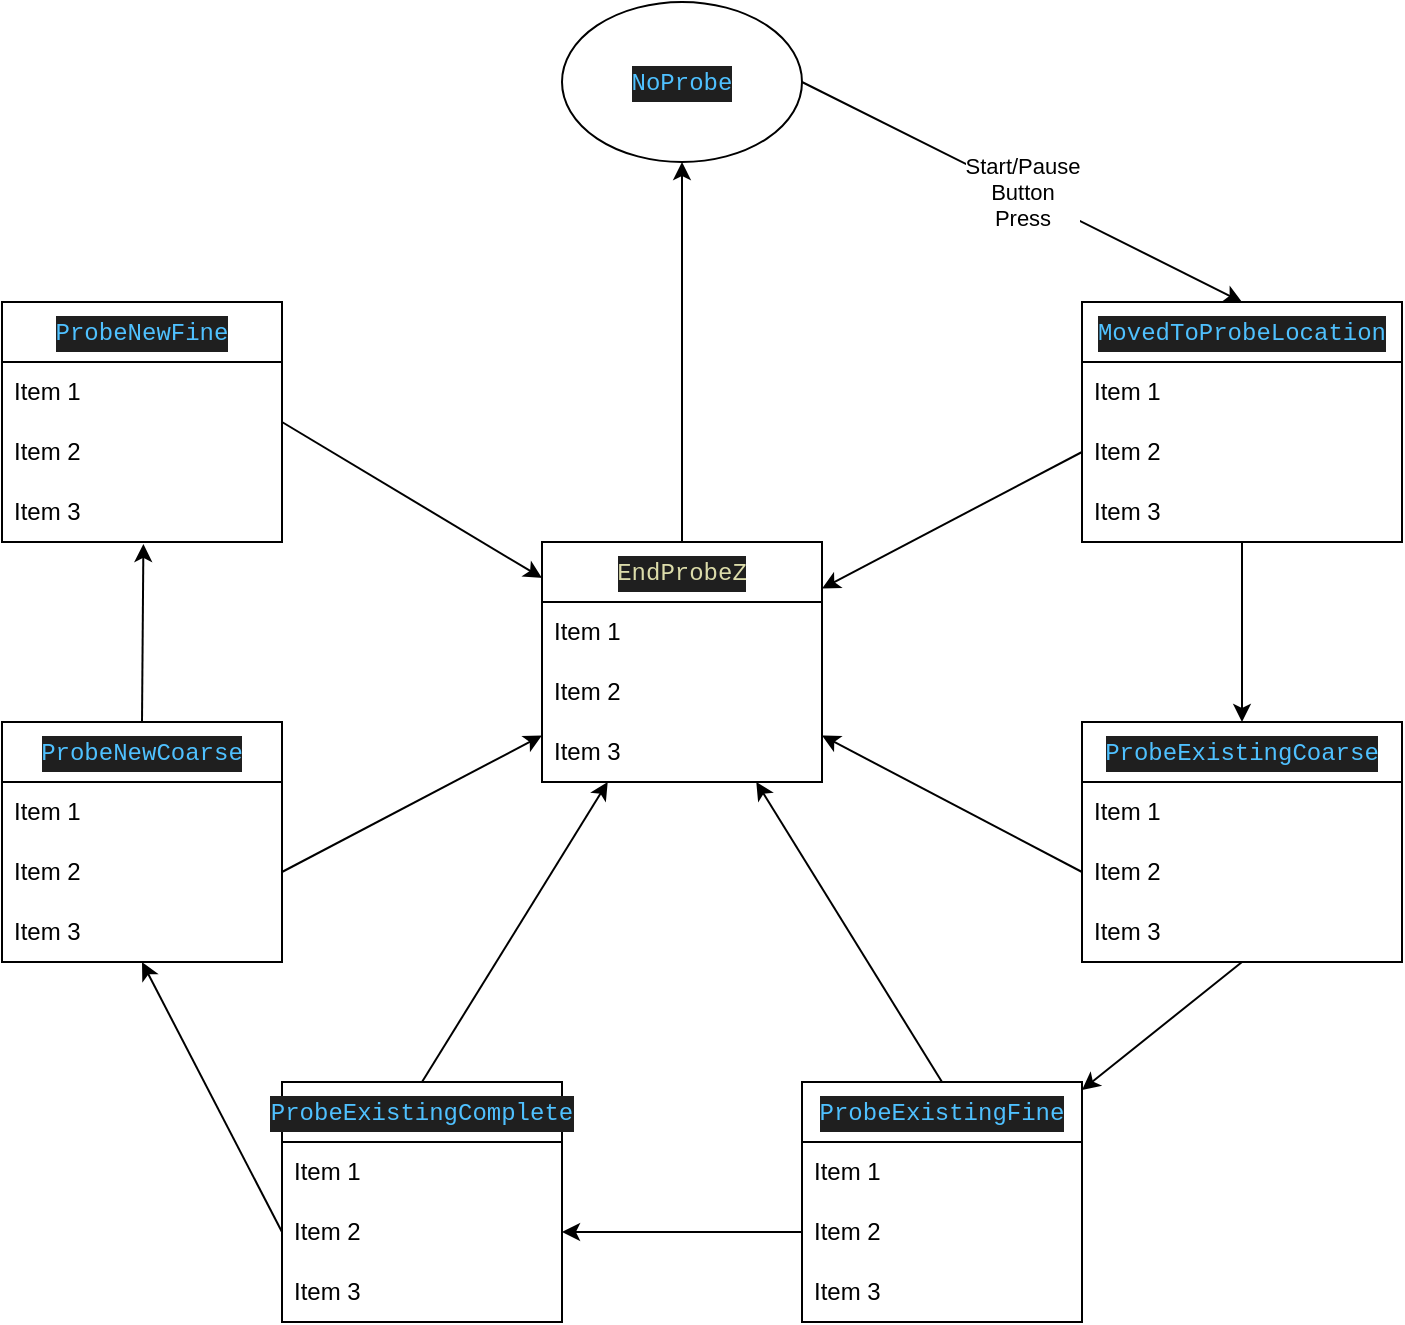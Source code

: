 <mxfile>
    <diagram name="Page-1" id="R8vbs24rXNvfsjVEdg_-">
        <mxGraphModel dx="1014" dy="783" grid="1" gridSize="10" guides="1" tooltips="1" connect="1" arrows="1" fold="1" page="1" pageScale="1" pageWidth="850" pageHeight="1100" math="0" shadow="0">
            <root>
                <mxCell id="0"/>
                <mxCell id="1" parent="0"/>
                <mxCell id="3" value="Start/Pause&lt;br&gt;Button&lt;br&gt;Press" style="edgeStyle=none;html=1;exitX=1;exitY=0.5;exitDx=0;exitDy=0;entryX=0.5;entryY=0;entryDx=0;entryDy=0;fontFamily=Helvetica;" edge="1" parent="1" source="GGa1gEosRBk-k2t77vzj-1" target="GGa1gEosRBk-k2t77vzj-2">
                    <mxGeometry relative="1" as="geometry"/>
                </mxCell>
                <mxCell id="GGa1gEosRBk-k2t77vzj-1" value="&lt;div style=&quot;color: rgb(204, 204, 204); background-color: rgb(31, 31, 31); font-family: Menlo, Monaco, &amp;quot;Courier New&amp;quot;, monospace; line-height: 18px;&quot;&gt;&lt;span style=&quot;color: #4fc1ff;&quot;&gt;NoProbe&lt;/span&gt;&lt;/div&gt;" style="ellipse;whiteSpace=wrap;html=1;fontFamily=Helvetica;" parent="1" vertex="1">
                    <mxGeometry x="380" y="20" width="120" height="80" as="geometry"/>
                </mxCell>
                <mxCell id="4" style="edgeStyle=none;html=1;exitX=0.5;exitY=1;exitDx=0;exitDy=0;entryX=0.5;entryY=0;entryDx=0;entryDy=0;fontFamily=Helvetica;" edge="1" parent="1" source="GGa1gEosRBk-k2t77vzj-2" target="GGa1gEosRBk-k2t77vzj-6">
                    <mxGeometry relative="1" as="geometry"/>
                </mxCell>
                <mxCell id="GGa1gEosRBk-k2t77vzj-2" value="&lt;div style=&quot;color: rgb(204, 204, 204); background-color: rgb(31, 31, 31); font-family: Menlo, Monaco, &amp;quot;Courier New&amp;quot;, monospace; line-height: 18px;&quot;&gt;&lt;span style=&quot;color: #4fc1ff;&quot;&gt;MovedToProbeLocation&lt;/span&gt;&lt;/div&gt;" style="swimlane;fontStyle=0;childLayout=stackLayout;horizontal=1;startSize=30;horizontalStack=0;resizeParent=1;resizeParentMax=0;resizeLast=0;collapsible=1;marginBottom=0;whiteSpace=wrap;html=1;" parent="1" vertex="1">
                    <mxGeometry x="640" y="170" width="160" height="120" as="geometry"/>
                </mxCell>
                <mxCell id="GGa1gEosRBk-k2t77vzj-3" value="Item 1" style="text;strokeColor=none;fillColor=none;align=left;verticalAlign=middle;spacingLeft=4;spacingRight=4;overflow=hidden;points=[[0,0.5],[1,0.5]];portConstraint=eastwest;rotatable=0;whiteSpace=wrap;html=1;" parent="GGa1gEosRBk-k2t77vzj-2" vertex="1">
                    <mxGeometry y="30" width="160" height="30" as="geometry"/>
                </mxCell>
                <mxCell id="GGa1gEosRBk-k2t77vzj-4" value="Item 2" style="text;strokeColor=none;fillColor=none;align=left;verticalAlign=middle;spacingLeft=4;spacingRight=4;overflow=hidden;points=[[0,0.5],[1,0.5]];portConstraint=eastwest;rotatable=0;whiteSpace=wrap;html=1;" parent="GGa1gEosRBk-k2t77vzj-2" vertex="1">
                    <mxGeometry y="60" width="160" height="30" as="geometry"/>
                </mxCell>
                <mxCell id="GGa1gEosRBk-k2t77vzj-5" value="Item 3" style="text;strokeColor=none;fillColor=none;align=left;verticalAlign=middle;spacingLeft=4;spacingRight=4;overflow=hidden;points=[[0,0.5],[1,0.5]];portConstraint=eastwest;rotatable=0;whiteSpace=wrap;html=1;" parent="GGa1gEosRBk-k2t77vzj-2" vertex="1">
                    <mxGeometry y="90" width="160" height="30" as="geometry"/>
                </mxCell>
                <mxCell id="5" style="edgeStyle=none;html=1;exitX=0.5;exitY=1;exitDx=0;exitDy=0;fontFamily=Helvetica;" edge="1" parent="1" source="GGa1gEosRBk-k2t77vzj-6" target="GGa1gEosRBk-k2t77vzj-10">
                    <mxGeometry relative="1" as="geometry"/>
                </mxCell>
                <mxCell id="GGa1gEosRBk-k2t77vzj-6" value="&lt;meta charset=&quot;utf-8&quot;&gt;&lt;div style=&quot;color: rgb(204, 204, 204); background-color: rgb(31, 31, 31); font-family: Menlo, Monaco, &amp;quot;Courier New&amp;quot;, monospace; font-weight: normal; font-size: 12px; line-height: 18px;&quot;&gt;&lt;div&gt;&lt;span style=&quot;color: #4fc1ff;&quot;&gt;ProbeExistingCoarse&lt;/span&gt;&lt;/div&gt;&lt;/div&gt;" style="swimlane;fontStyle=0;childLayout=stackLayout;horizontal=1;startSize=30;horizontalStack=0;resizeParent=1;resizeParentMax=0;resizeLast=0;collapsible=1;marginBottom=0;whiteSpace=wrap;html=1;" parent="1" vertex="1">
                    <mxGeometry x="640" y="380" width="160" height="120" as="geometry"/>
                </mxCell>
                <mxCell id="GGa1gEosRBk-k2t77vzj-7" value="Item 1" style="text;strokeColor=none;fillColor=none;align=left;verticalAlign=middle;spacingLeft=4;spacingRight=4;overflow=hidden;points=[[0,0.5],[1,0.5]];portConstraint=eastwest;rotatable=0;whiteSpace=wrap;html=1;" parent="GGa1gEosRBk-k2t77vzj-6" vertex="1">
                    <mxGeometry y="30" width="160" height="30" as="geometry"/>
                </mxCell>
                <mxCell id="GGa1gEosRBk-k2t77vzj-8" value="Item 2" style="text;strokeColor=none;fillColor=none;align=left;verticalAlign=middle;spacingLeft=4;spacingRight=4;overflow=hidden;points=[[0,0.5],[1,0.5]];portConstraint=eastwest;rotatable=0;whiteSpace=wrap;html=1;" parent="GGa1gEosRBk-k2t77vzj-6" vertex="1">
                    <mxGeometry y="60" width="160" height="30" as="geometry"/>
                </mxCell>
                <mxCell id="GGa1gEosRBk-k2t77vzj-9" value="Item 3" style="text;strokeColor=none;fillColor=none;align=left;verticalAlign=middle;spacingLeft=4;spacingRight=4;overflow=hidden;points=[[0,0.5],[1,0.5]];portConstraint=eastwest;rotatable=0;whiteSpace=wrap;html=1;" parent="GGa1gEosRBk-k2t77vzj-6" vertex="1">
                    <mxGeometry y="90" width="160" height="30" as="geometry"/>
                </mxCell>
                <mxCell id="13" style="edgeStyle=none;html=1;exitX=0.5;exitY=0;exitDx=0;exitDy=0;fontFamily=Helvetica;" edge="1" parent="1" source="GGa1gEosRBk-k2t77vzj-10" target="GGa1gEosRBk-k2t77vzj-26">
                    <mxGeometry relative="1" as="geometry">
                        <mxPoint x="490" y="420" as="targetPoint"/>
                    </mxGeometry>
                </mxCell>
                <mxCell id="GGa1gEosRBk-k2t77vzj-10" value="&lt;div style=&quot;color: rgb(204, 204, 204); background-color: rgb(31, 31, 31); font-family: Menlo, Monaco, &amp;quot;Courier New&amp;quot;, monospace; line-height: 18px;&quot;&gt;&lt;span style=&quot;color: #4fc1ff;&quot;&gt;ProbeExistingFine&lt;/span&gt;&lt;/div&gt;" style="swimlane;fontStyle=0;childLayout=stackLayout;horizontal=1;startSize=30;horizontalStack=0;resizeParent=1;resizeParentMax=0;resizeLast=0;collapsible=1;marginBottom=0;whiteSpace=wrap;html=1;" parent="1" vertex="1">
                    <mxGeometry x="500" y="560" width="140" height="120" as="geometry"/>
                </mxCell>
                <mxCell id="GGa1gEosRBk-k2t77vzj-11" value="Item 1" style="text;strokeColor=none;fillColor=none;align=left;verticalAlign=middle;spacingLeft=4;spacingRight=4;overflow=hidden;points=[[0,0.5],[1,0.5]];portConstraint=eastwest;rotatable=0;whiteSpace=wrap;html=1;" parent="GGa1gEosRBk-k2t77vzj-10" vertex="1">
                    <mxGeometry y="30" width="140" height="30" as="geometry"/>
                </mxCell>
                <mxCell id="GGa1gEosRBk-k2t77vzj-12" value="Item 2" style="text;strokeColor=none;fillColor=none;align=left;verticalAlign=middle;spacingLeft=4;spacingRight=4;overflow=hidden;points=[[0,0.5],[1,0.5]];portConstraint=eastwest;rotatable=0;whiteSpace=wrap;html=1;" parent="GGa1gEosRBk-k2t77vzj-10" vertex="1">
                    <mxGeometry y="60" width="140" height="30" as="geometry"/>
                </mxCell>
                <mxCell id="GGa1gEosRBk-k2t77vzj-13" value="Item 3" style="text;strokeColor=none;fillColor=none;align=left;verticalAlign=middle;spacingLeft=4;spacingRight=4;overflow=hidden;points=[[0,0.5],[1,0.5]];portConstraint=eastwest;rotatable=0;whiteSpace=wrap;html=1;" parent="GGa1gEosRBk-k2t77vzj-10" vertex="1">
                    <mxGeometry y="90" width="140" height="30" as="geometry"/>
                </mxCell>
                <mxCell id="12" style="edgeStyle=none;html=1;exitX=0.5;exitY=0;exitDx=0;exitDy=0;fontFamily=Helvetica;" edge="1" parent="1" source="GGa1gEosRBk-k2t77vzj-14" target="GGa1gEosRBk-k2t77vzj-26">
                    <mxGeometry relative="1" as="geometry">
                        <mxPoint x="370" y="420" as="targetPoint"/>
                    </mxGeometry>
                </mxCell>
                <mxCell id="GGa1gEosRBk-k2t77vzj-14" value="&lt;div style=&quot;color: rgb(204, 204, 204); background-color: rgb(31, 31, 31); font-family: Menlo, Monaco, &amp;quot;Courier New&amp;quot;, monospace; line-height: 18px;&quot;&gt;&lt;span style=&quot;color: #4fc1ff;&quot;&gt;ProbeExistingComplete&lt;/span&gt;&lt;/div&gt;" style="swimlane;fontStyle=0;childLayout=stackLayout;horizontal=1;startSize=30;horizontalStack=0;resizeParent=1;resizeParentMax=0;resizeLast=0;collapsible=1;marginBottom=0;whiteSpace=wrap;html=1;" parent="1" vertex="1">
                    <mxGeometry x="240" y="560" width="140" height="120" as="geometry"/>
                </mxCell>
                <mxCell id="GGa1gEosRBk-k2t77vzj-15" value="Item 1" style="text;strokeColor=none;fillColor=none;align=left;verticalAlign=middle;spacingLeft=4;spacingRight=4;overflow=hidden;points=[[0,0.5],[1,0.5]];portConstraint=eastwest;rotatable=0;whiteSpace=wrap;html=1;" parent="GGa1gEosRBk-k2t77vzj-14" vertex="1">
                    <mxGeometry y="30" width="140" height="30" as="geometry"/>
                </mxCell>
                <mxCell id="GGa1gEosRBk-k2t77vzj-16" value="Item 2" style="text;strokeColor=none;fillColor=none;align=left;verticalAlign=middle;spacingLeft=4;spacingRight=4;overflow=hidden;points=[[0,0.5],[1,0.5]];portConstraint=eastwest;rotatable=0;whiteSpace=wrap;html=1;" parent="GGa1gEosRBk-k2t77vzj-14" vertex="1">
                    <mxGeometry y="60" width="140" height="30" as="geometry"/>
                </mxCell>
                <mxCell id="GGa1gEosRBk-k2t77vzj-17" value="Item 3" style="text;strokeColor=none;fillColor=none;align=left;verticalAlign=middle;spacingLeft=4;spacingRight=4;overflow=hidden;points=[[0,0.5],[1,0.5]];portConstraint=eastwest;rotatable=0;whiteSpace=wrap;html=1;" parent="GGa1gEosRBk-k2t77vzj-14" vertex="1">
                    <mxGeometry y="90" width="140" height="30" as="geometry"/>
                </mxCell>
                <mxCell id="8" style="edgeStyle=none;html=1;exitX=0.5;exitY=0;exitDx=0;exitDy=0;entryX=0.505;entryY=1.033;entryDx=0;entryDy=0;entryPerimeter=0;fontFamily=Helvetica;" edge="1" parent="1" source="GGa1gEosRBk-k2t77vzj-18" target="GGa1gEosRBk-k2t77vzj-25">
                    <mxGeometry relative="1" as="geometry"/>
                </mxCell>
                <mxCell id="GGa1gEosRBk-k2t77vzj-18" value="&lt;div style=&quot;color: rgb(204, 204, 204); background-color: rgb(31, 31, 31); font-family: Menlo, Monaco, &amp;quot;Courier New&amp;quot;, monospace; line-height: 18px;&quot;&gt;&lt;span style=&quot;color: #4fc1ff;&quot;&gt;ProbeNewCoarse&lt;/span&gt;&lt;/div&gt;" style="swimlane;fontStyle=0;childLayout=stackLayout;horizontal=1;startSize=30;horizontalStack=0;resizeParent=1;resizeParentMax=0;resizeLast=0;collapsible=1;marginBottom=0;whiteSpace=wrap;html=1;" parent="1" vertex="1">
                    <mxGeometry x="100" y="380" width="140" height="120" as="geometry"/>
                </mxCell>
                <mxCell id="GGa1gEosRBk-k2t77vzj-19" value="Item 1" style="text;strokeColor=none;fillColor=none;align=left;verticalAlign=middle;spacingLeft=4;spacingRight=4;overflow=hidden;points=[[0,0.5],[1,0.5]];portConstraint=eastwest;rotatable=0;whiteSpace=wrap;html=1;" parent="GGa1gEosRBk-k2t77vzj-18" vertex="1">
                    <mxGeometry y="30" width="140" height="30" as="geometry"/>
                </mxCell>
                <mxCell id="GGa1gEosRBk-k2t77vzj-20" value="Item 2" style="text;strokeColor=none;fillColor=none;align=left;verticalAlign=middle;spacingLeft=4;spacingRight=4;overflow=hidden;points=[[0,0.5],[1,0.5]];portConstraint=eastwest;rotatable=0;whiteSpace=wrap;html=1;" parent="GGa1gEosRBk-k2t77vzj-18" vertex="1">
                    <mxGeometry y="60" width="140" height="30" as="geometry"/>
                </mxCell>
                <mxCell id="GGa1gEosRBk-k2t77vzj-21" value="Item 3" style="text;strokeColor=none;fillColor=none;align=left;verticalAlign=middle;spacingLeft=4;spacingRight=4;overflow=hidden;points=[[0,0.5],[1,0.5]];portConstraint=eastwest;rotatable=0;whiteSpace=wrap;html=1;" parent="GGa1gEosRBk-k2t77vzj-18" vertex="1">
                    <mxGeometry y="90" width="140" height="30" as="geometry"/>
                </mxCell>
                <mxCell id="10" style="edgeStyle=none;html=1;exitX=1;exitY=0.5;exitDx=0;exitDy=0;fontFamily=Helvetica;" edge="1" parent="1" source="GGa1gEosRBk-k2t77vzj-22" target="GGa1gEosRBk-k2t77vzj-26">
                    <mxGeometry relative="1" as="geometry"/>
                </mxCell>
                <mxCell id="GGa1gEosRBk-k2t77vzj-22" value="&lt;div style=&quot;color: rgb(204, 204, 204); background-color: rgb(31, 31, 31); font-family: Menlo, Monaco, &amp;quot;Courier New&amp;quot;, monospace; line-height: 18px;&quot;&gt;&lt;span style=&quot;color: #4fc1ff;&quot;&gt;ProbeNewFine&lt;/span&gt;&lt;/div&gt;" style="swimlane;fontStyle=0;childLayout=stackLayout;horizontal=1;startSize=30;horizontalStack=0;resizeParent=1;resizeParentMax=0;resizeLast=0;collapsible=1;marginBottom=0;whiteSpace=wrap;html=1;" parent="1" vertex="1">
                    <mxGeometry x="100" y="170" width="140" height="120" as="geometry"/>
                </mxCell>
                <mxCell id="GGa1gEosRBk-k2t77vzj-23" value="Item 1" style="text;strokeColor=none;fillColor=none;align=left;verticalAlign=middle;spacingLeft=4;spacingRight=4;overflow=hidden;points=[[0,0.5],[1,0.5]];portConstraint=eastwest;rotatable=0;whiteSpace=wrap;html=1;" parent="GGa1gEosRBk-k2t77vzj-22" vertex="1">
                    <mxGeometry y="30" width="140" height="30" as="geometry"/>
                </mxCell>
                <mxCell id="GGa1gEosRBk-k2t77vzj-24" value="Item 2" style="text;strokeColor=none;fillColor=none;align=left;verticalAlign=middle;spacingLeft=4;spacingRight=4;overflow=hidden;points=[[0,0.5],[1,0.5]];portConstraint=eastwest;rotatable=0;whiteSpace=wrap;html=1;" parent="GGa1gEosRBk-k2t77vzj-22" vertex="1">
                    <mxGeometry y="60" width="140" height="30" as="geometry"/>
                </mxCell>
                <mxCell id="GGa1gEosRBk-k2t77vzj-25" value="Item 3" style="text;strokeColor=none;fillColor=none;align=left;verticalAlign=middle;spacingLeft=4;spacingRight=4;overflow=hidden;points=[[0,0.5],[1,0.5]];portConstraint=eastwest;rotatable=0;whiteSpace=wrap;html=1;" parent="GGa1gEosRBk-k2t77vzj-22" vertex="1">
                    <mxGeometry y="90" width="140" height="30" as="geometry"/>
                </mxCell>
                <mxCell id="16" style="edgeStyle=none;html=1;exitX=0.5;exitY=0;exitDx=0;exitDy=0;fontFamily=Helvetica;" edge="1" parent="1" source="GGa1gEosRBk-k2t77vzj-26" target="GGa1gEosRBk-k2t77vzj-1">
                    <mxGeometry relative="1" as="geometry"/>
                </mxCell>
                <mxCell id="GGa1gEosRBk-k2t77vzj-26" value="&lt;div style=&quot;color: rgb(204, 204, 204); background-color: rgb(31, 31, 31); font-family: Menlo, Monaco, &amp;quot;Courier New&amp;quot;, monospace; line-height: 18px;&quot;&gt;&lt;span style=&quot;color: #dcdcaa;&quot;&gt;EndProbeZ&lt;/span&gt;&lt;/div&gt;" style="swimlane;fontStyle=0;childLayout=stackLayout;horizontal=1;startSize=30;horizontalStack=0;resizeParent=1;resizeParentMax=0;resizeLast=0;collapsible=1;marginBottom=0;whiteSpace=wrap;html=1;" parent="1" vertex="1">
                    <mxGeometry x="370" y="290" width="140" height="120" as="geometry"/>
                </mxCell>
                <mxCell id="GGa1gEosRBk-k2t77vzj-27" value="Item 1" style="text;strokeColor=none;fillColor=none;align=left;verticalAlign=middle;spacingLeft=4;spacingRight=4;overflow=hidden;points=[[0,0.5],[1,0.5]];portConstraint=eastwest;rotatable=0;whiteSpace=wrap;html=1;" parent="GGa1gEosRBk-k2t77vzj-26" vertex="1">
                    <mxGeometry y="30" width="140" height="30" as="geometry"/>
                </mxCell>
                <mxCell id="GGa1gEosRBk-k2t77vzj-28" value="Item 2" style="text;strokeColor=none;fillColor=none;align=left;verticalAlign=middle;spacingLeft=4;spacingRight=4;overflow=hidden;points=[[0,0.5],[1,0.5]];portConstraint=eastwest;rotatable=0;whiteSpace=wrap;html=1;" parent="GGa1gEosRBk-k2t77vzj-26" vertex="1">
                    <mxGeometry y="60" width="140" height="30" as="geometry"/>
                </mxCell>
                <mxCell id="GGa1gEosRBk-k2t77vzj-29" value="Item 3" style="text;strokeColor=none;fillColor=none;align=left;verticalAlign=middle;spacingLeft=4;spacingRight=4;overflow=hidden;points=[[0,0.5],[1,0.5]];portConstraint=eastwest;rotatable=0;whiteSpace=wrap;html=1;" parent="GGa1gEosRBk-k2t77vzj-26" vertex="1">
                    <mxGeometry y="90" width="140" height="30" as="geometry"/>
                </mxCell>
                <mxCell id="6" style="edgeStyle=none;html=1;exitX=0;exitY=0.5;exitDx=0;exitDy=0;entryX=1;entryY=0.5;entryDx=0;entryDy=0;fontFamily=Helvetica;" edge="1" parent="1" source="GGa1gEosRBk-k2t77vzj-12" target="GGa1gEosRBk-k2t77vzj-16">
                    <mxGeometry relative="1" as="geometry"/>
                </mxCell>
                <mxCell id="7" style="edgeStyle=none;html=1;exitX=0;exitY=0.5;exitDx=0;exitDy=0;entryX=0.5;entryY=1;entryDx=0;entryDy=0;entryPerimeter=0;fontFamily=Helvetica;" edge="1" parent="1" source="GGa1gEosRBk-k2t77vzj-16" target="GGa1gEosRBk-k2t77vzj-21">
                    <mxGeometry relative="1" as="geometry"/>
                </mxCell>
                <mxCell id="11" style="edgeStyle=none;html=1;exitX=1;exitY=0.5;exitDx=0;exitDy=0;fontFamily=Helvetica;" edge="1" parent="1" source="GGa1gEosRBk-k2t77vzj-20" target="GGa1gEosRBk-k2t77vzj-26">
                    <mxGeometry relative="1" as="geometry">
                        <mxPoint x="360" y="360" as="targetPoint"/>
                    </mxGeometry>
                </mxCell>
                <mxCell id="14" style="edgeStyle=none;html=1;exitX=0;exitY=0.5;exitDx=0;exitDy=0;fontFamily=Helvetica;" edge="1" parent="1" source="GGa1gEosRBk-k2t77vzj-8" target="GGa1gEosRBk-k2t77vzj-26">
                    <mxGeometry relative="1" as="geometry">
                        <mxPoint x="520" y="360" as="targetPoint"/>
                    </mxGeometry>
                </mxCell>
                <mxCell id="15" style="edgeStyle=none;html=1;exitX=0;exitY=0.5;exitDx=0;exitDy=0;fontFamily=Helvetica;" edge="1" parent="1" source="GGa1gEosRBk-k2t77vzj-4" target="GGa1gEosRBk-k2t77vzj-26">
                    <mxGeometry relative="1" as="geometry"/>
                </mxCell>
            </root>
        </mxGraphModel>
    </diagram>
</mxfile>